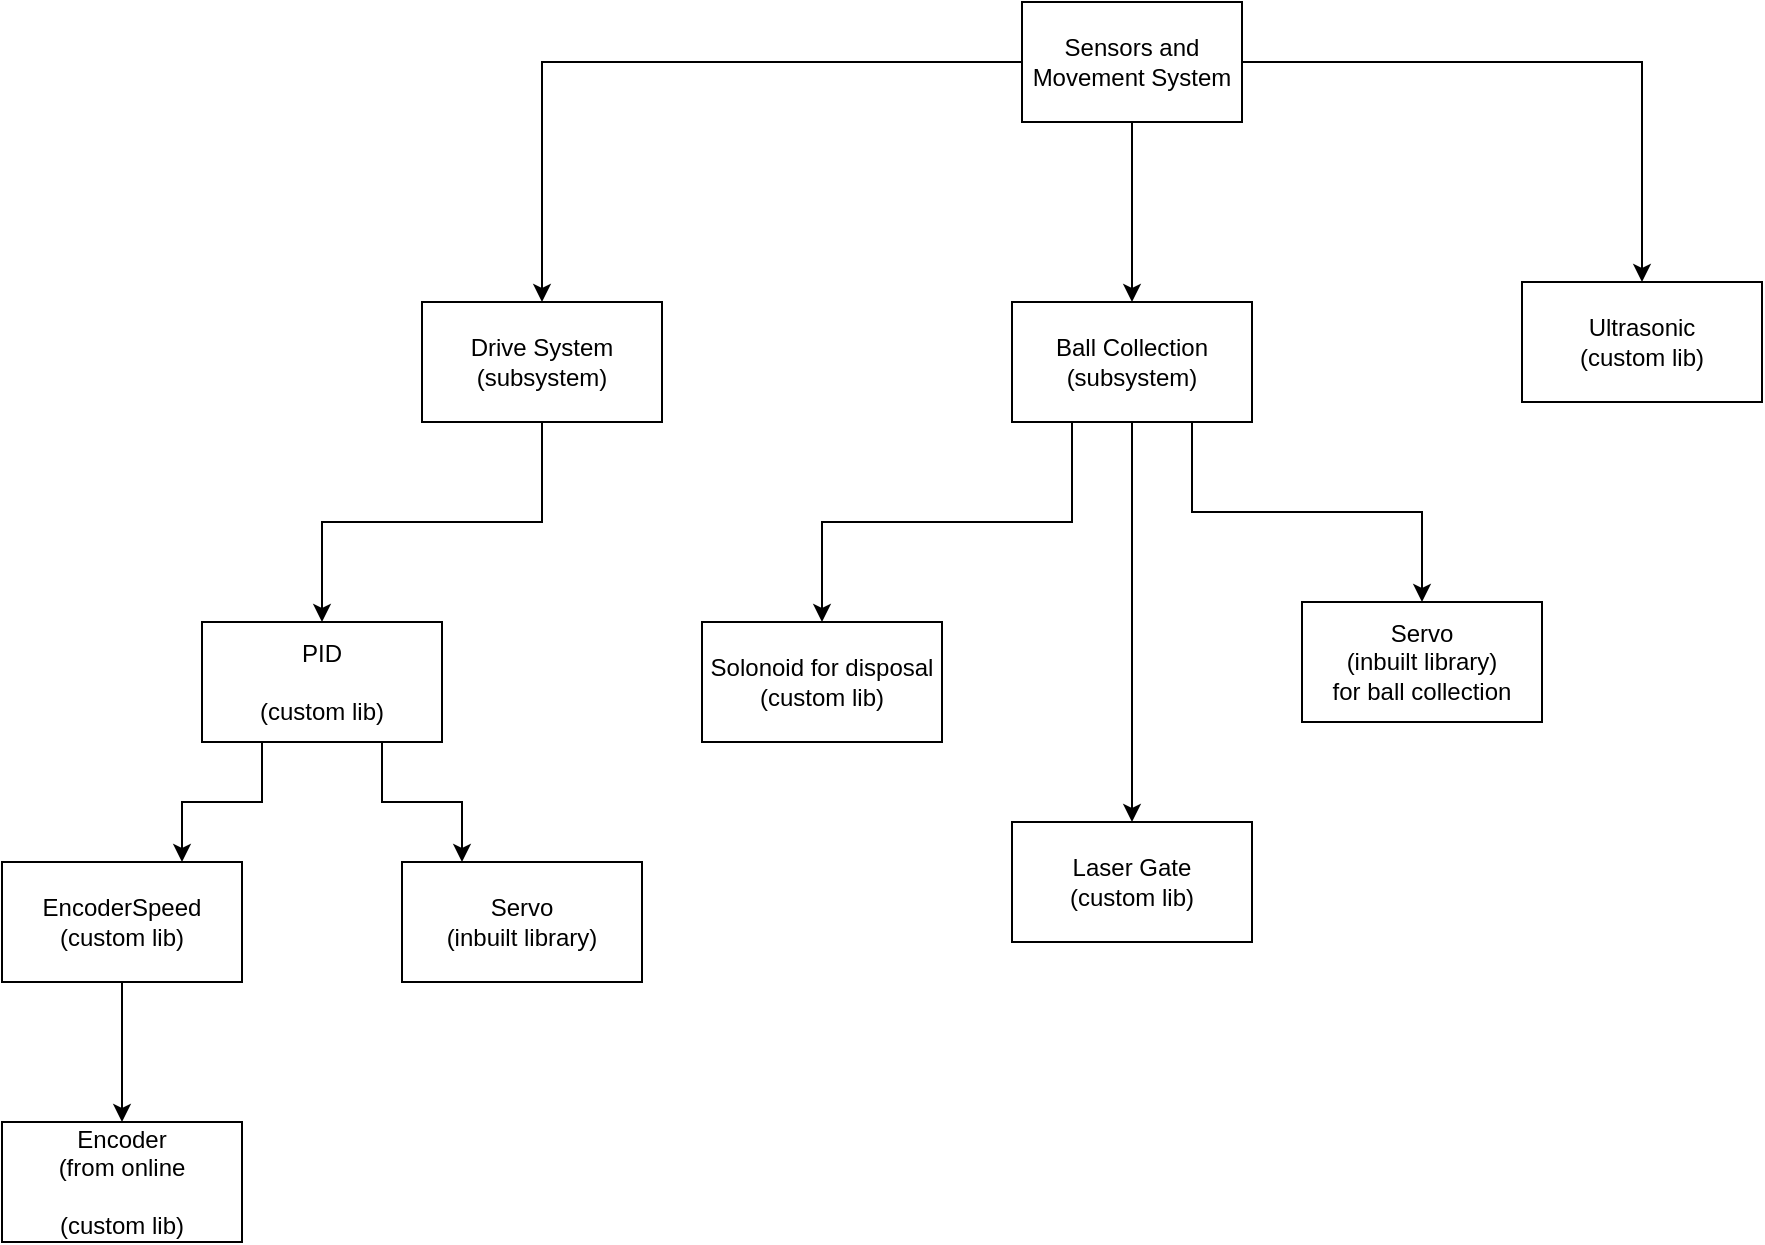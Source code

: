 <mxfile version="15.2.9" type="github">
  <diagram id="23gbs6PRRigID9WzYWSW" name="Page-1">
    <mxGraphModel dx="1483" dy="5538" grid="1" gridSize="10" guides="1" tooltips="1" connect="1" arrows="1" fold="1" page="1" pageScale="1" pageWidth="3300" pageHeight="4681" math="0" shadow="0">
      <root>
        <mxCell id="0" />
        <mxCell id="1" parent="0" />
        <mxCell id="u6sSQ-exiEKYp6Kwl2yF-9" style="edgeStyle=orthogonalEdgeStyle;rounded=0;orthogonalLoop=1;jettySize=auto;html=1;exitX=0.5;exitY=1;exitDx=0;exitDy=0;" edge="1" parent="1" source="u6sSQ-exiEKYp6Kwl2yF-1" target="u6sSQ-exiEKYp6Kwl2yF-2">
          <mxGeometry relative="1" as="geometry" />
        </mxCell>
        <mxCell id="u6sSQ-exiEKYp6Kwl2yF-1" value="Drive System&lt;br&gt;(subsystem)" style="rounded=0;whiteSpace=wrap;html=1;" vertex="1" parent="1">
          <mxGeometry x="470" y="120" width="120" height="60" as="geometry" />
        </mxCell>
        <mxCell id="u6sSQ-exiEKYp6Kwl2yF-4" style="edgeStyle=orthogonalEdgeStyle;rounded=0;orthogonalLoop=1;jettySize=auto;html=1;exitX=0.75;exitY=1;exitDx=0;exitDy=0;entryX=0.25;entryY=0;entryDx=0;entryDy=0;" edge="1" parent="1" source="u6sSQ-exiEKYp6Kwl2yF-2" target="u6sSQ-exiEKYp6Kwl2yF-3">
          <mxGeometry relative="1" as="geometry" />
        </mxCell>
        <mxCell id="u6sSQ-exiEKYp6Kwl2yF-6" style="edgeStyle=orthogonalEdgeStyle;rounded=0;orthogonalLoop=1;jettySize=auto;html=1;exitX=0.25;exitY=1;exitDx=0;exitDy=0;entryX=0.75;entryY=0;entryDx=0;entryDy=0;" edge="1" parent="1" source="u6sSQ-exiEKYp6Kwl2yF-2" target="u6sSQ-exiEKYp6Kwl2yF-5">
          <mxGeometry relative="1" as="geometry" />
        </mxCell>
        <mxCell id="u6sSQ-exiEKYp6Kwl2yF-2" value="PID&lt;br&gt;&lt;br&gt;(custom lib)" style="rounded=0;whiteSpace=wrap;html=1;" vertex="1" parent="1">
          <mxGeometry x="360" y="280" width="120" height="60" as="geometry" />
        </mxCell>
        <mxCell id="u6sSQ-exiEKYp6Kwl2yF-3" value="Servo&lt;br&gt;(inbuilt library)" style="rounded=0;whiteSpace=wrap;html=1;" vertex="1" parent="1">
          <mxGeometry x="460" y="400" width="120" height="60" as="geometry" />
        </mxCell>
        <mxCell id="u6sSQ-exiEKYp6Kwl2yF-8" style="edgeStyle=orthogonalEdgeStyle;rounded=0;orthogonalLoop=1;jettySize=auto;html=1;exitX=0.5;exitY=1;exitDx=0;exitDy=0;" edge="1" parent="1" source="u6sSQ-exiEKYp6Kwl2yF-5" target="u6sSQ-exiEKYp6Kwl2yF-7">
          <mxGeometry relative="1" as="geometry" />
        </mxCell>
        <mxCell id="u6sSQ-exiEKYp6Kwl2yF-5" value="EncoderSpeed&lt;br&gt;(custom lib)" style="rounded=0;whiteSpace=wrap;html=1;" vertex="1" parent="1">
          <mxGeometry x="260" y="400" width="120" height="60" as="geometry" />
        </mxCell>
        <mxCell id="u6sSQ-exiEKYp6Kwl2yF-7" value="Encoder&lt;br&gt;(from online&lt;br&gt;&lt;br&gt;(custom lib)" style="rounded=0;whiteSpace=wrap;html=1;" vertex="1" parent="1">
          <mxGeometry x="260" y="530" width="120" height="60" as="geometry" />
        </mxCell>
        <mxCell id="u6sSQ-exiEKYp6Kwl2yF-10" value="Servo&lt;br&gt;(inbuilt library)&lt;br&gt;for ball collection" style="rounded=0;whiteSpace=wrap;html=1;" vertex="1" parent="1">
          <mxGeometry x="910" y="270" width="120" height="60" as="geometry" />
        </mxCell>
        <mxCell id="u6sSQ-exiEKYp6Kwl2yF-13" style="edgeStyle=orthogonalEdgeStyle;rounded=0;orthogonalLoop=1;jettySize=auto;html=1;entryX=0.5;entryY=0;entryDx=0;entryDy=0;" edge="1" parent="1" source="u6sSQ-exiEKYp6Kwl2yF-12" target="u6sSQ-exiEKYp6Kwl2yF-1">
          <mxGeometry relative="1" as="geometry" />
        </mxCell>
        <mxCell id="u6sSQ-exiEKYp6Kwl2yF-17" style="edgeStyle=orthogonalEdgeStyle;rounded=0;orthogonalLoop=1;jettySize=auto;html=1;" edge="1" parent="1" source="u6sSQ-exiEKYp6Kwl2yF-12" target="u6sSQ-exiEKYp6Kwl2yF-15">
          <mxGeometry relative="1" as="geometry" />
        </mxCell>
        <mxCell id="u6sSQ-exiEKYp6Kwl2yF-18" style="edgeStyle=orthogonalEdgeStyle;rounded=0;orthogonalLoop=1;jettySize=auto;html=1;entryX=0.5;entryY=0;entryDx=0;entryDy=0;" edge="1" parent="1" source="u6sSQ-exiEKYp6Kwl2yF-12" target="u6sSQ-exiEKYp6Kwl2yF-14">
          <mxGeometry relative="1" as="geometry" />
        </mxCell>
        <mxCell id="u6sSQ-exiEKYp6Kwl2yF-12" value="Sensors and Movement System" style="rounded=0;whiteSpace=wrap;html=1;" vertex="1" parent="1">
          <mxGeometry x="770" y="-30" width="110" height="60" as="geometry" />
        </mxCell>
        <mxCell id="u6sSQ-exiEKYp6Kwl2yF-19" style="edgeStyle=orthogonalEdgeStyle;rounded=0;orthogonalLoop=1;jettySize=auto;html=1;exitX=0.75;exitY=1;exitDx=0;exitDy=0;" edge="1" parent="1" source="u6sSQ-exiEKYp6Kwl2yF-14" target="u6sSQ-exiEKYp6Kwl2yF-10">
          <mxGeometry relative="1" as="geometry" />
        </mxCell>
        <mxCell id="u6sSQ-exiEKYp6Kwl2yF-22" style="edgeStyle=orthogonalEdgeStyle;rounded=0;orthogonalLoop=1;jettySize=auto;html=1;" edge="1" parent="1" source="u6sSQ-exiEKYp6Kwl2yF-14" target="u6sSQ-exiEKYp6Kwl2yF-21">
          <mxGeometry relative="1" as="geometry" />
        </mxCell>
        <mxCell id="u6sSQ-exiEKYp6Kwl2yF-23" style="edgeStyle=orthogonalEdgeStyle;rounded=0;orthogonalLoop=1;jettySize=auto;html=1;exitX=0.25;exitY=1;exitDx=0;exitDy=0;" edge="1" parent="1" source="u6sSQ-exiEKYp6Kwl2yF-14" target="u6sSQ-exiEKYp6Kwl2yF-20">
          <mxGeometry relative="1" as="geometry" />
        </mxCell>
        <mxCell id="u6sSQ-exiEKYp6Kwl2yF-14" value="Ball Collection&lt;br&gt;(subsystem)" style="whiteSpace=wrap;html=1;" vertex="1" parent="1">
          <mxGeometry x="765" y="120" width="120" height="60" as="geometry" />
        </mxCell>
        <mxCell id="u6sSQ-exiEKYp6Kwl2yF-15" value="Ultrasonic&lt;br&gt;(custom lib)" style="whiteSpace=wrap;html=1;" vertex="1" parent="1">
          <mxGeometry x="1020" y="110" width="120" height="60" as="geometry" />
        </mxCell>
        <mxCell id="u6sSQ-exiEKYp6Kwl2yF-20" value="Solonoid for disposal&lt;br&gt;(custom lib)" style="whiteSpace=wrap;html=1;" vertex="1" parent="1">
          <mxGeometry x="610" y="280" width="120" height="60" as="geometry" />
        </mxCell>
        <mxCell id="u6sSQ-exiEKYp6Kwl2yF-21" value="Laser Gate&lt;br&gt;(custom lib)" style="whiteSpace=wrap;html=1;" vertex="1" parent="1">
          <mxGeometry x="765" y="380" width="120" height="60" as="geometry" />
        </mxCell>
      </root>
    </mxGraphModel>
  </diagram>
</mxfile>

